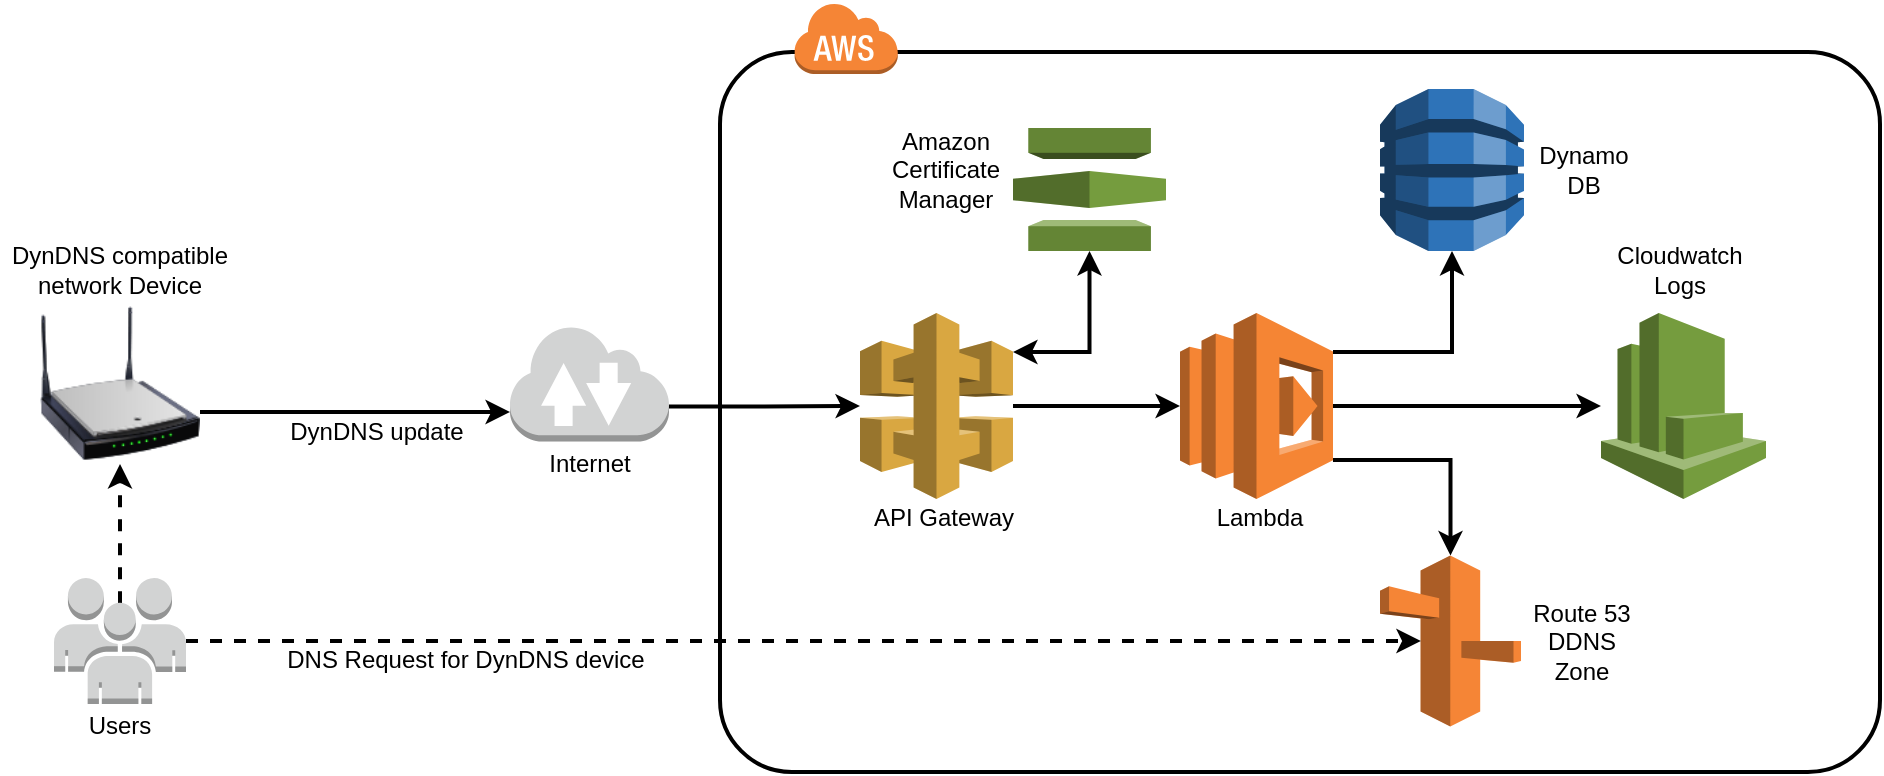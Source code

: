 <mxfile version="13.6.5" type="device"><diagram id="13Kn9cJ5k009RGzQ95E6" name="Page-1"><mxGraphModel dx="1582" dy="936" grid="1" gridSize="10" guides="1" tooltips="1" connect="1" arrows="1" fold="1" page="1" pageScale="1" pageWidth="1169" pageHeight="827" math="0" shadow="0"><root><mxCell id="0"/><mxCell id="1" parent="0"/><mxCell id="Ow4Bc13mIVE4ZOSM7slo-9" value="" style="rounded=1;arcSize=10;dashed=0;fillColor=none;gradientColor=none;strokeWidth=2;" vertex="1" parent="1"><mxGeometry x="420" y="180" width="580" height="360" as="geometry"/></mxCell><mxCell id="Ow4Bc13mIVE4ZOSM7slo-1" value="" style="outlineConnect=0;dashed=0;verticalLabelPosition=bottom;verticalAlign=top;align=center;html=1;shape=mxgraph.aws3.dynamo_db;fillColor=#2E73B8;gradientColor=none;" vertex="1" parent="1"><mxGeometry x="750" y="198.5" width="72" height="81" as="geometry"/></mxCell><mxCell id="Ow4Bc13mIVE4ZOSM7slo-20" value="" style="edgeStyle=orthogonalEdgeStyle;rounded=0;orthogonalLoop=1;jettySize=auto;html=1;strokeWidth=2;" edge="1" parent="1" source="Ow4Bc13mIVE4ZOSM7slo-24" target="Ow4Bc13mIVE4ZOSM7slo-5"><mxGeometry relative="1" as="geometry"/></mxCell><mxCell id="Ow4Bc13mIVE4ZOSM7slo-36" style="edgeStyle=orthogonalEdgeStyle;rounded=0;orthogonalLoop=1;jettySize=auto;html=1;dashed=1;strokeWidth=2;exitX=0.5;exitY=0.2;exitDx=0;exitDy=0;exitPerimeter=0;" edge="1" parent="1" source="Ow4Bc13mIVE4ZOSM7slo-34"><mxGeometry relative="1" as="geometry"><mxPoint x="160" y="420" as="sourcePoint"/><mxPoint x="120" y="386" as="targetPoint"/><Array as="points"/></mxGeometry></mxCell><mxCell id="Ow4Bc13mIVE4ZOSM7slo-2" value="" style="outlineConnect=0;dashed=0;verticalLabelPosition=bottom;verticalAlign=top;align=center;html=1;shape=mxgraph.aws3.route_53;fillColor=#F58536;gradientColor=none;" vertex="1" parent="1"><mxGeometry x="750" y="431.75" width="70.5" height="85.5" as="geometry"/></mxCell><mxCell id="Ow4Bc13mIVE4ZOSM7slo-18" value="" style="edgeStyle=orthogonalEdgeStyle;rounded=0;orthogonalLoop=1;jettySize=auto;html=1;exitX=1;exitY=0.21;exitDx=0;exitDy=0;exitPerimeter=0;strokeWidth=2;" edge="1" parent="1" source="Ow4Bc13mIVE4ZOSM7slo-24" target="Ow4Bc13mIVE4ZOSM7slo-1"><mxGeometry relative="1" as="geometry"><mxPoint x="581" y="357" as="sourcePoint"/></mxGeometry></mxCell><mxCell id="Ow4Bc13mIVE4ZOSM7slo-19" value="" style="edgeStyle=orthogonalEdgeStyle;rounded=0;orthogonalLoop=1;jettySize=auto;html=1;exitX=1;exitY=0.79;exitDx=0;exitDy=0;exitPerimeter=0;strokeWidth=2;" edge="1" parent="1" source="Ow4Bc13mIVE4ZOSM7slo-24" target="Ow4Bc13mIVE4ZOSM7slo-2"><mxGeometry relative="1" as="geometry"><mxPoint x="546.483" y="393" as="sourcePoint"/></mxGeometry></mxCell><mxCell id="Ow4Bc13mIVE4ZOSM7slo-16" value="" style="edgeStyle=orthogonalEdgeStyle;rounded=0;orthogonalLoop=1;jettySize=auto;html=1;entryX=0;entryY=0.5;entryDx=0;entryDy=0;entryPerimeter=0;strokeWidth=2;" edge="1" parent="1" source="Ow4Bc13mIVE4ZOSM7slo-4" target="Ow4Bc13mIVE4ZOSM7slo-24"><mxGeometry relative="1" as="geometry"><mxPoint x="512.0" y="357" as="targetPoint"/></mxGeometry></mxCell><mxCell id="Ow4Bc13mIVE4ZOSM7slo-21" value="" style="edgeStyle=orthogonalEdgeStyle;rounded=0;orthogonalLoop=1;jettySize=auto;html=1;exitX=1;exitY=0.21;exitDx=0;exitDy=0;exitPerimeter=0;strokeWidth=2;startArrow=classic;startFill=1;" edge="1" parent="1" source="Ow4Bc13mIVE4ZOSM7slo-4" target="Ow4Bc13mIVE4ZOSM7slo-7"><mxGeometry relative="1" as="geometry"/></mxCell><mxCell id="Ow4Bc13mIVE4ZOSM7slo-4" value="" style="outlineConnect=0;dashed=0;verticalLabelPosition=bottom;verticalAlign=top;align=center;html=1;shape=mxgraph.aws3.api_gateway;fillColor=#D9A741;gradientColor=none;" vertex="1" parent="1"><mxGeometry x="490" y="310.5" width="76.5" height="93" as="geometry"/></mxCell><mxCell id="Ow4Bc13mIVE4ZOSM7slo-5" value="" style="outlineConnect=0;dashed=0;verticalLabelPosition=bottom;verticalAlign=top;align=center;html=1;shape=mxgraph.aws3.cloudwatch;fillColor=#759C3E;gradientColor=none;" vertex="1" parent="1"><mxGeometry x="860.5" y="310.5" width="82.5" height="93" as="geometry"/></mxCell><mxCell id="Ow4Bc13mIVE4ZOSM7slo-7" value="" style="outlineConnect=0;dashed=0;verticalLabelPosition=bottom;verticalAlign=top;align=center;html=1;shape=mxgraph.aws3.certificate_manager;fillColor=#759C3E;gradientColor=none;" vertex="1" parent="1"><mxGeometry x="566.5" y="218" width="76.5" height="61.5" as="geometry"/></mxCell><mxCell id="Ow4Bc13mIVE4ZOSM7slo-10" value="" style="dashed=0;html=1;shape=mxgraph.aws3.cloud;fillColor=#F58536;gradientColor=none;dashed=0;" vertex="1" parent="1"><mxGeometry x="456.88" y="155" width="52" height="36" as="geometry"/></mxCell><mxCell id="Ow4Bc13mIVE4ZOSM7slo-23" value="" style="edgeStyle=orthogonalEdgeStyle;rounded=0;orthogonalLoop=1;jettySize=auto;html=1;strokeWidth=2;" edge="1" parent="1" source="Ow4Bc13mIVE4ZOSM7slo-33" target="Ow4Bc13mIVE4ZOSM7slo-13"><mxGeometry relative="1" as="geometry"><mxPoint x="100" y="346" as="sourcePoint"/><Array as="points"><mxPoint x="200" y="360"/><mxPoint x="200" y="360"/></Array></mxGeometry></mxCell><mxCell id="Ow4Bc13mIVE4ZOSM7slo-15" value="" style="edgeStyle=orthogonalEdgeStyle;rounded=0;orthogonalLoop=1;jettySize=auto;html=1;exitX=1;exitY=0.7;exitDx=0;exitDy=0;exitPerimeter=0;strokeWidth=2;" edge="1" parent="1" source="Ow4Bc13mIVE4ZOSM7slo-13" target="Ow4Bc13mIVE4ZOSM7slo-4"><mxGeometry relative="1" as="geometry"><mxPoint x="303" y="353" as="sourcePoint"/><mxPoint x="343" y="353" as="targetPoint"/></mxGeometry></mxCell><mxCell id="Ow4Bc13mIVE4ZOSM7slo-13" value="" style="outlineConnect=0;dashed=0;verticalLabelPosition=bottom;verticalAlign=top;align=center;html=1;shape=mxgraph.aws3.internet_2;fillColor=#D2D3D3;gradientColor=none;" vertex="1" parent="1"><mxGeometry x="315" y="316.25" width="79.5" height="58.5" as="geometry"/></mxCell><mxCell id="Ow4Bc13mIVE4ZOSM7slo-24" value="" style="outlineConnect=0;dashed=0;verticalLabelPosition=bottom;verticalAlign=top;align=center;html=1;shape=mxgraph.aws3.lambda;fillColor=#F58534;gradientColor=none;" vertex="1" parent="1"><mxGeometry x="650" y="310.5" width="76.5" height="93" as="geometry"/></mxCell><mxCell id="Ow4Bc13mIVE4ZOSM7slo-25" value="Amazon Certificate Manager" style="text;html=1;strokeColor=none;fillColor=none;align=center;verticalAlign=middle;whiteSpace=wrap;rounded=0;" vertex="1" parent="1"><mxGeometry x="502.75" y="217" width="60" height="44" as="geometry"/></mxCell><mxCell id="Ow4Bc13mIVE4ZOSM7slo-26" value="Lambda" style="text;html=1;strokeColor=none;fillColor=none;align=center;verticalAlign=middle;whiteSpace=wrap;rounded=0;" vertex="1" parent="1"><mxGeometry x="660" y="391" width="60" height="44" as="geometry"/></mxCell><mxCell id="Ow4Bc13mIVE4ZOSM7slo-27" value="Route 53&lt;br&gt;DDNS Zone" style="text;html=1;strokeColor=none;fillColor=none;align=center;verticalAlign=middle;whiteSpace=wrap;rounded=0;" vertex="1" parent="1"><mxGeometry x="820.5" y="452.5" width="60" height="44" as="geometry"/></mxCell><mxCell id="Ow4Bc13mIVE4ZOSM7slo-28" value="API Gateway" style="text;html=1;strokeColor=none;fillColor=none;align=center;verticalAlign=middle;whiteSpace=wrap;rounded=0;" vertex="1" parent="1"><mxGeometry x="490" y="391" width="83.75" height="44" as="geometry"/></mxCell><mxCell id="Ow4Bc13mIVE4ZOSM7slo-30" value="Dynamo DB" style="text;html=1;strokeColor=none;fillColor=none;align=center;verticalAlign=middle;whiteSpace=wrap;rounded=0;" vertex="1" parent="1"><mxGeometry x="822" y="217" width="60" height="44" as="geometry"/></mxCell><mxCell id="Ow4Bc13mIVE4ZOSM7slo-31" value="Cloudwatch Logs" style="text;html=1;strokeColor=none;fillColor=none;align=center;verticalAlign=middle;whiteSpace=wrap;rounded=0;" vertex="1" parent="1"><mxGeometry x="870" y="266.5" width="60" height="44" as="geometry"/></mxCell><mxCell id="Ow4Bc13mIVE4ZOSM7slo-35" style="edgeStyle=orthogonalEdgeStyle;rounded=0;orthogonalLoop=1;jettySize=auto;html=1;dashed=1;strokeWidth=2;startArrow=none;startFill=0;entryX=0.29;entryY=0.5;entryDx=0;entryDy=0;entryPerimeter=0;exitX=1;exitY=0.5;exitDx=0;exitDy=0;exitPerimeter=0;" edge="1" parent="1" source="Ow4Bc13mIVE4ZOSM7slo-34" target="Ow4Bc13mIVE4ZOSM7slo-2"><mxGeometry relative="1" as="geometry"><mxPoint x="240" y="540" as="sourcePoint"/><Array as="points"><mxPoint x="240" y="475"/><mxPoint x="390" y="475"/></Array></mxGeometry></mxCell><mxCell id="Ow4Bc13mIVE4ZOSM7slo-34" value="" style="outlineConnect=0;dashed=0;verticalLabelPosition=bottom;verticalAlign=top;align=center;html=1;shape=mxgraph.aws3.users;fillColor=#D2D3D3;gradientColor=none;" vertex="1" parent="1"><mxGeometry x="87" y="443" width="66" height="63" as="geometry"/></mxCell><mxCell id="Ow4Bc13mIVE4ZOSM7slo-33" value="" style="image;html=1;image=img/lib/clip_art/networking/Wireless_Router_N_128x128.png" vertex="1" parent="1"><mxGeometry x="80" y="305.5" width="80" height="80" as="geometry"/></mxCell><mxCell id="Ow4Bc13mIVE4ZOSM7slo-38" value="DynDNS compatible network Device" style="text;html=1;strokeColor=none;fillColor=none;align=center;verticalAlign=middle;whiteSpace=wrap;rounded=0;" vertex="1" parent="1"><mxGeometry x="60" y="266.5" width="120" height="44" as="geometry"/></mxCell><mxCell id="Ow4Bc13mIVE4ZOSM7slo-39" value="Users" style="text;html=1;strokeColor=none;fillColor=none;align=center;verticalAlign=middle;whiteSpace=wrap;rounded=0;" vertex="1" parent="1"><mxGeometry x="90" y="506" width="60" height="22.75" as="geometry"/></mxCell><mxCell id="Ow4Bc13mIVE4ZOSM7slo-40" value="Internet" style="text;html=1;strokeColor=none;fillColor=none;align=center;verticalAlign=middle;whiteSpace=wrap;rounded=0;" vertex="1" parent="1"><mxGeometry x="324.75" y="374.75" width="60" height="22.75" as="geometry"/></mxCell><mxCell id="Ow4Bc13mIVE4ZOSM7slo-41" value="DNS Request for DynDNS device" style="text;html=1;strokeColor=none;fillColor=none;align=center;verticalAlign=middle;whiteSpace=wrap;rounded=0;" vertex="1" parent="1"><mxGeometry x="191" y="462" width="203.75" height="44" as="geometry"/></mxCell><mxCell id="Ow4Bc13mIVE4ZOSM7slo-43" value="DynDNS update" style="text;html=1;strokeColor=none;fillColor=none;align=center;verticalAlign=middle;whiteSpace=wrap;rounded=0;" vertex="1" parent="1"><mxGeometry x="200" y="360" width="96.87" height="20" as="geometry"/></mxCell></root></mxGraphModel></diagram></mxfile>